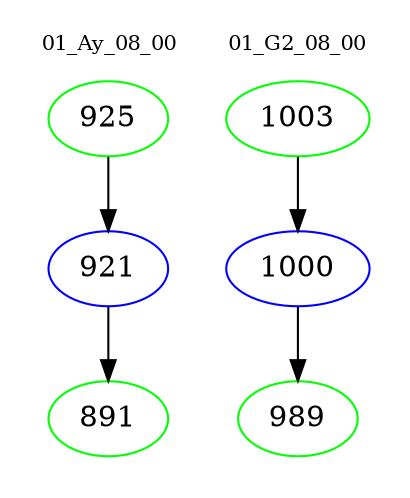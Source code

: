 digraph{
subgraph cluster_0 {
color = white
label = "01_Ay_08_00";
fontsize=10;
T0_925 [label="925", color="green"]
T0_925 -> T0_921 [color="black"]
T0_921 [label="921", color="blue"]
T0_921 -> T0_891 [color="black"]
T0_891 [label="891", color="green"]
}
subgraph cluster_1 {
color = white
label = "01_G2_08_00";
fontsize=10;
T1_1003 [label="1003", color="green"]
T1_1003 -> T1_1000 [color="black"]
T1_1000 [label="1000", color="blue"]
T1_1000 -> T1_989 [color="black"]
T1_989 [label="989", color="green"]
}
}

